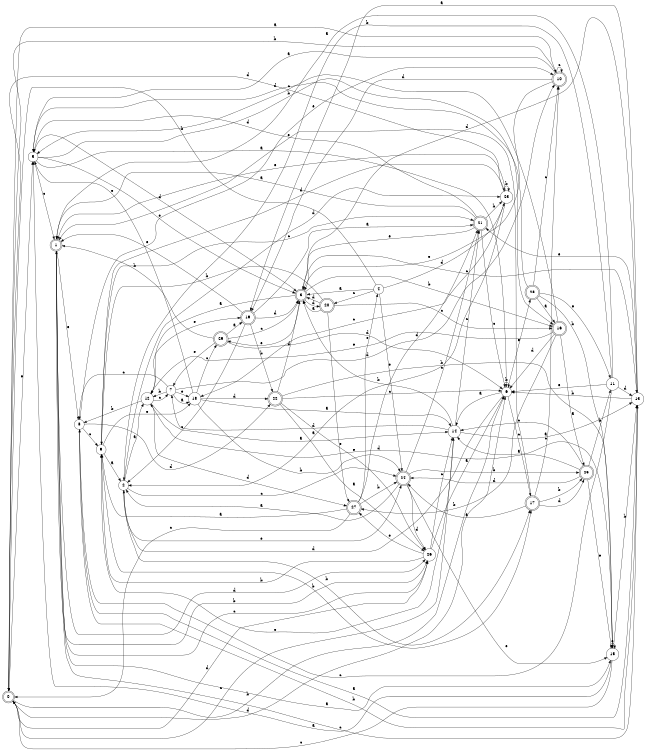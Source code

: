 digraph n24_1 {
__start0 [label="" shape="none"];

rankdir=LR;
size="8,5";

s0 [style="rounded,filled", color="black", fillcolor="white" shape="doublecircle", label="0"];
s1 [style="rounded,filled", color="black", fillcolor="white" shape="doublecircle", label="1"];
s2 [style="filled", color="black", fillcolor="white" shape="circle", label="2"];
s3 [style="rounded,filled", color="black", fillcolor="white" shape="doublecircle", label="3"];
s4 [style="filled", color="black", fillcolor="white" shape="circle", label="4"];
s5 [style="filled", color="black", fillcolor="white" shape="circle", label="5"];
s6 [style="filled", color="black", fillcolor="white" shape="circle", label="6"];
s7 [style="filled", color="black", fillcolor="white" shape="circle", label="7"];
s8 [style="filled", color="black", fillcolor="white" shape="circle", label="8"];
s9 [style="filled", color="black", fillcolor="white" shape="circle", label="9"];
s10 [style="rounded,filled", color="black", fillcolor="white" shape="doublecircle", label="10"];
s11 [style="filled", color="black", fillcolor="white" shape="circle", label="11"];
s12 [style="filled", color="black", fillcolor="white" shape="circle", label="12"];
s13 [style="filled", color="black", fillcolor="white" shape="circle", label="13"];
s14 [style="filled", color="black", fillcolor="white" shape="circle", label="14"];
s15 [style="filled", color="black", fillcolor="white" shape="circle", label="15"];
s16 [style="rounded,filled", color="black", fillcolor="white" shape="doublecircle", label="16"];
s17 [style="rounded,filled", color="black", fillcolor="white" shape="doublecircle", label="17"];
s18 [style="filled", color="black", fillcolor="white" shape="circle", label="18"];
s19 [style="rounded,filled", color="black", fillcolor="white" shape="doublecircle", label="19"];
s20 [style="rounded,filled", color="black", fillcolor="white" shape="doublecircle", label="20"];
s21 [style="rounded,filled", color="black", fillcolor="white" shape="doublecircle", label="21"];
s22 [style="rounded,filled", color="black", fillcolor="white" shape="doublecircle", label="22"];
s23 [style="filled", color="black", fillcolor="white" shape="circle", label="23"];
s24 [style="rounded,filled", color="black", fillcolor="white" shape="doublecircle", label="24"];
s25 [style="rounded,filled", color="black", fillcolor="white" shape="doublecircle", label="25"];
s26 [style="filled", color="black", fillcolor="white" shape="circle", label="26"];
s27 [style="rounded,filled", color="black", fillcolor="white" shape="doublecircle", label="27"];
s28 [style="rounded,filled", color="black", fillcolor="white" shape="doublecircle", label="28"];
s29 [style="rounded,filled", color="black", fillcolor="white" shape="doublecircle", label="29"];
s0 -> s10 [label="a"];
s0 -> s6 [label="b"];
s0 -> s14 [label="c"];
s0 -> s6 [label="d"];
s0 -> s5 [label="e"];
s1 -> s15 [label="a"];
s1 -> s26 [label="b"];
s1 -> s26 [label="c"];
s1 -> s26 [label="d"];
s1 -> s8 [label="e"];
s2 -> s12 [label="a"];
s2 -> s17 [label="b"];
s2 -> s24 [label="c"];
s2 -> s23 [label="d"];
s2 -> s24 [label="e"];
s3 -> s12 [label="a"];
s3 -> s16 [label="b"];
s3 -> s13 [label="c"];
s3 -> s20 [label="d"];
s3 -> s29 [label="e"];
s4 -> s3 [label="a"];
s4 -> s0 [label="b"];
s4 -> s20 [label="c"];
s4 -> s23 [label="d"];
s4 -> s24 [label="e"];
s5 -> s6 [label="a"];
s5 -> s16 [label="b"];
s5 -> s1 [label="c"];
s5 -> s3 [label="d"];
s5 -> s3 [label="e"];
s6 -> s14 [label="a"];
s6 -> s6 [label="b"];
s6 -> s17 [label="c"];
s6 -> s2 [label="d"];
s6 -> s28 [label="e"];
s7 -> s18 [label="a"];
s7 -> s12 [label="b"];
s7 -> s8 [label="c"];
s7 -> s10 [label="d"];
s7 -> s18 [label="e"];
s8 -> s13 [label="a"];
s8 -> s13 [label="b"];
s8 -> s9 [label="c"];
s8 -> s22 [label="d"];
s8 -> s10 [label="e"];
s9 -> s2 [label="a"];
s9 -> s17 [label="b"];
s9 -> s21 [label="c"];
s9 -> s23 [label="d"];
s9 -> s18 [label="e"];
s10 -> s5 [label="a"];
s10 -> s0 [label="b"];
s10 -> s10 [label="c"];
s10 -> s19 [label="d"];
s10 -> s3 [label="e"];
s11 -> s1 [label="a"];
s11 -> s2 [label="b"];
s11 -> s8 [label="c"];
s11 -> s13 [label="d"];
s11 -> s6 [label="e"];
s12 -> s14 [label="a"];
s12 -> s8 [label="b"];
s12 -> s7 [label="c"];
s12 -> s27 [label="d"];
s12 -> s19 [label="e"];
s13 -> s19 [label="a"];
s13 -> s6 [label="b"];
s13 -> s1 [label="c"];
s13 -> s3 [label="d"];
s13 -> s21 [label="e"];
s14 -> s13 [label="a"];
s14 -> s3 [label="b"];
s14 -> s21 [label="c"];
s14 -> s7 [label="d"];
s14 -> s9 [label="e"];
s15 -> s5 [label="a"];
s15 -> s13 [label="b"];
s15 -> s0 [label="c"];
s15 -> s12 [label="d"];
s15 -> s15 [label="e"];
s16 -> s25 [label="a"];
s16 -> s27 [label="b"];
s16 -> s5 [label="c"];
s16 -> s6 [label="d"];
s16 -> s12 [label="e"];
s17 -> s24 [label="a"];
s17 -> s25 [label="b"];
s17 -> s10 [label="c"];
s17 -> s25 [label="d"];
s17 -> s1 [label="e"];
s18 -> s14 [label="a"];
s18 -> s24 [label="b"];
s18 -> s29 [label="c"];
s18 -> s22 [label="d"];
s18 -> s5 [label="e"];
s19 -> s21 [label="a"];
s19 -> s22 [label="b"];
s19 -> s2 [label="c"];
s19 -> s3 [label="d"];
s19 -> s1 [label="e"];
s20 -> s3 [label="a"];
s20 -> s9 [label="b"];
s20 -> s16 [label="c"];
s20 -> s3 [label="d"];
s20 -> s27 [label="e"];
s21 -> s1 [label="a"];
s21 -> s23 [label="b"];
s21 -> s6 [label="c"];
s21 -> s5 [label="d"];
s21 -> s3 [label="e"];
s22 -> s26 [label="a"];
s22 -> s15 [label="b"];
s22 -> s6 [label="c"];
s22 -> s3 [label="d"];
s22 -> s26 [label="e"];
s23 -> s2 [label="a"];
s23 -> s23 [label="b"];
s23 -> s18 [label="c"];
s23 -> s0 [label="d"];
s23 -> s1 [label="e"];
s24 -> s2 [label="a"];
s24 -> s25 [label="b"];
s24 -> s21 [label="c"];
s24 -> s26 [label="d"];
s24 -> s15 [label="e"];
s25 -> s14 [label="a"];
s25 -> s11 [label="b"];
s25 -> s14 [label="c"];
s25 -> s24 [label="d"];
s25 -> s15 [label="e"];
s26 -> s6 [label="a"];
s26 -> s9 [label="b"];
s26 -> s14 [label="c"];
s26 -> s0 [label="d"];
s26 -> s27 [label="e"];
s27 -> s9 [label="a"];
s27 -> s24 [label="b"];
s27 -> s0 [label="c"];
s27 -> s21 [label="d"];
s27 -> s4 [label="e"];
s28 -> s16 [label="a"];
s28 -> s15 [label="b"];
s28 -> s10 [label="c"];
s28 -> s5 [label="d"];
s28 -> s11 [label="e"];
s29 -> s19 [label="a"];
s29 -> s1 [label="b"];
s29 -> s3 [label="c"];
s29 -> s6 [label="d"];
s29 -> s7 [label="e"];

}